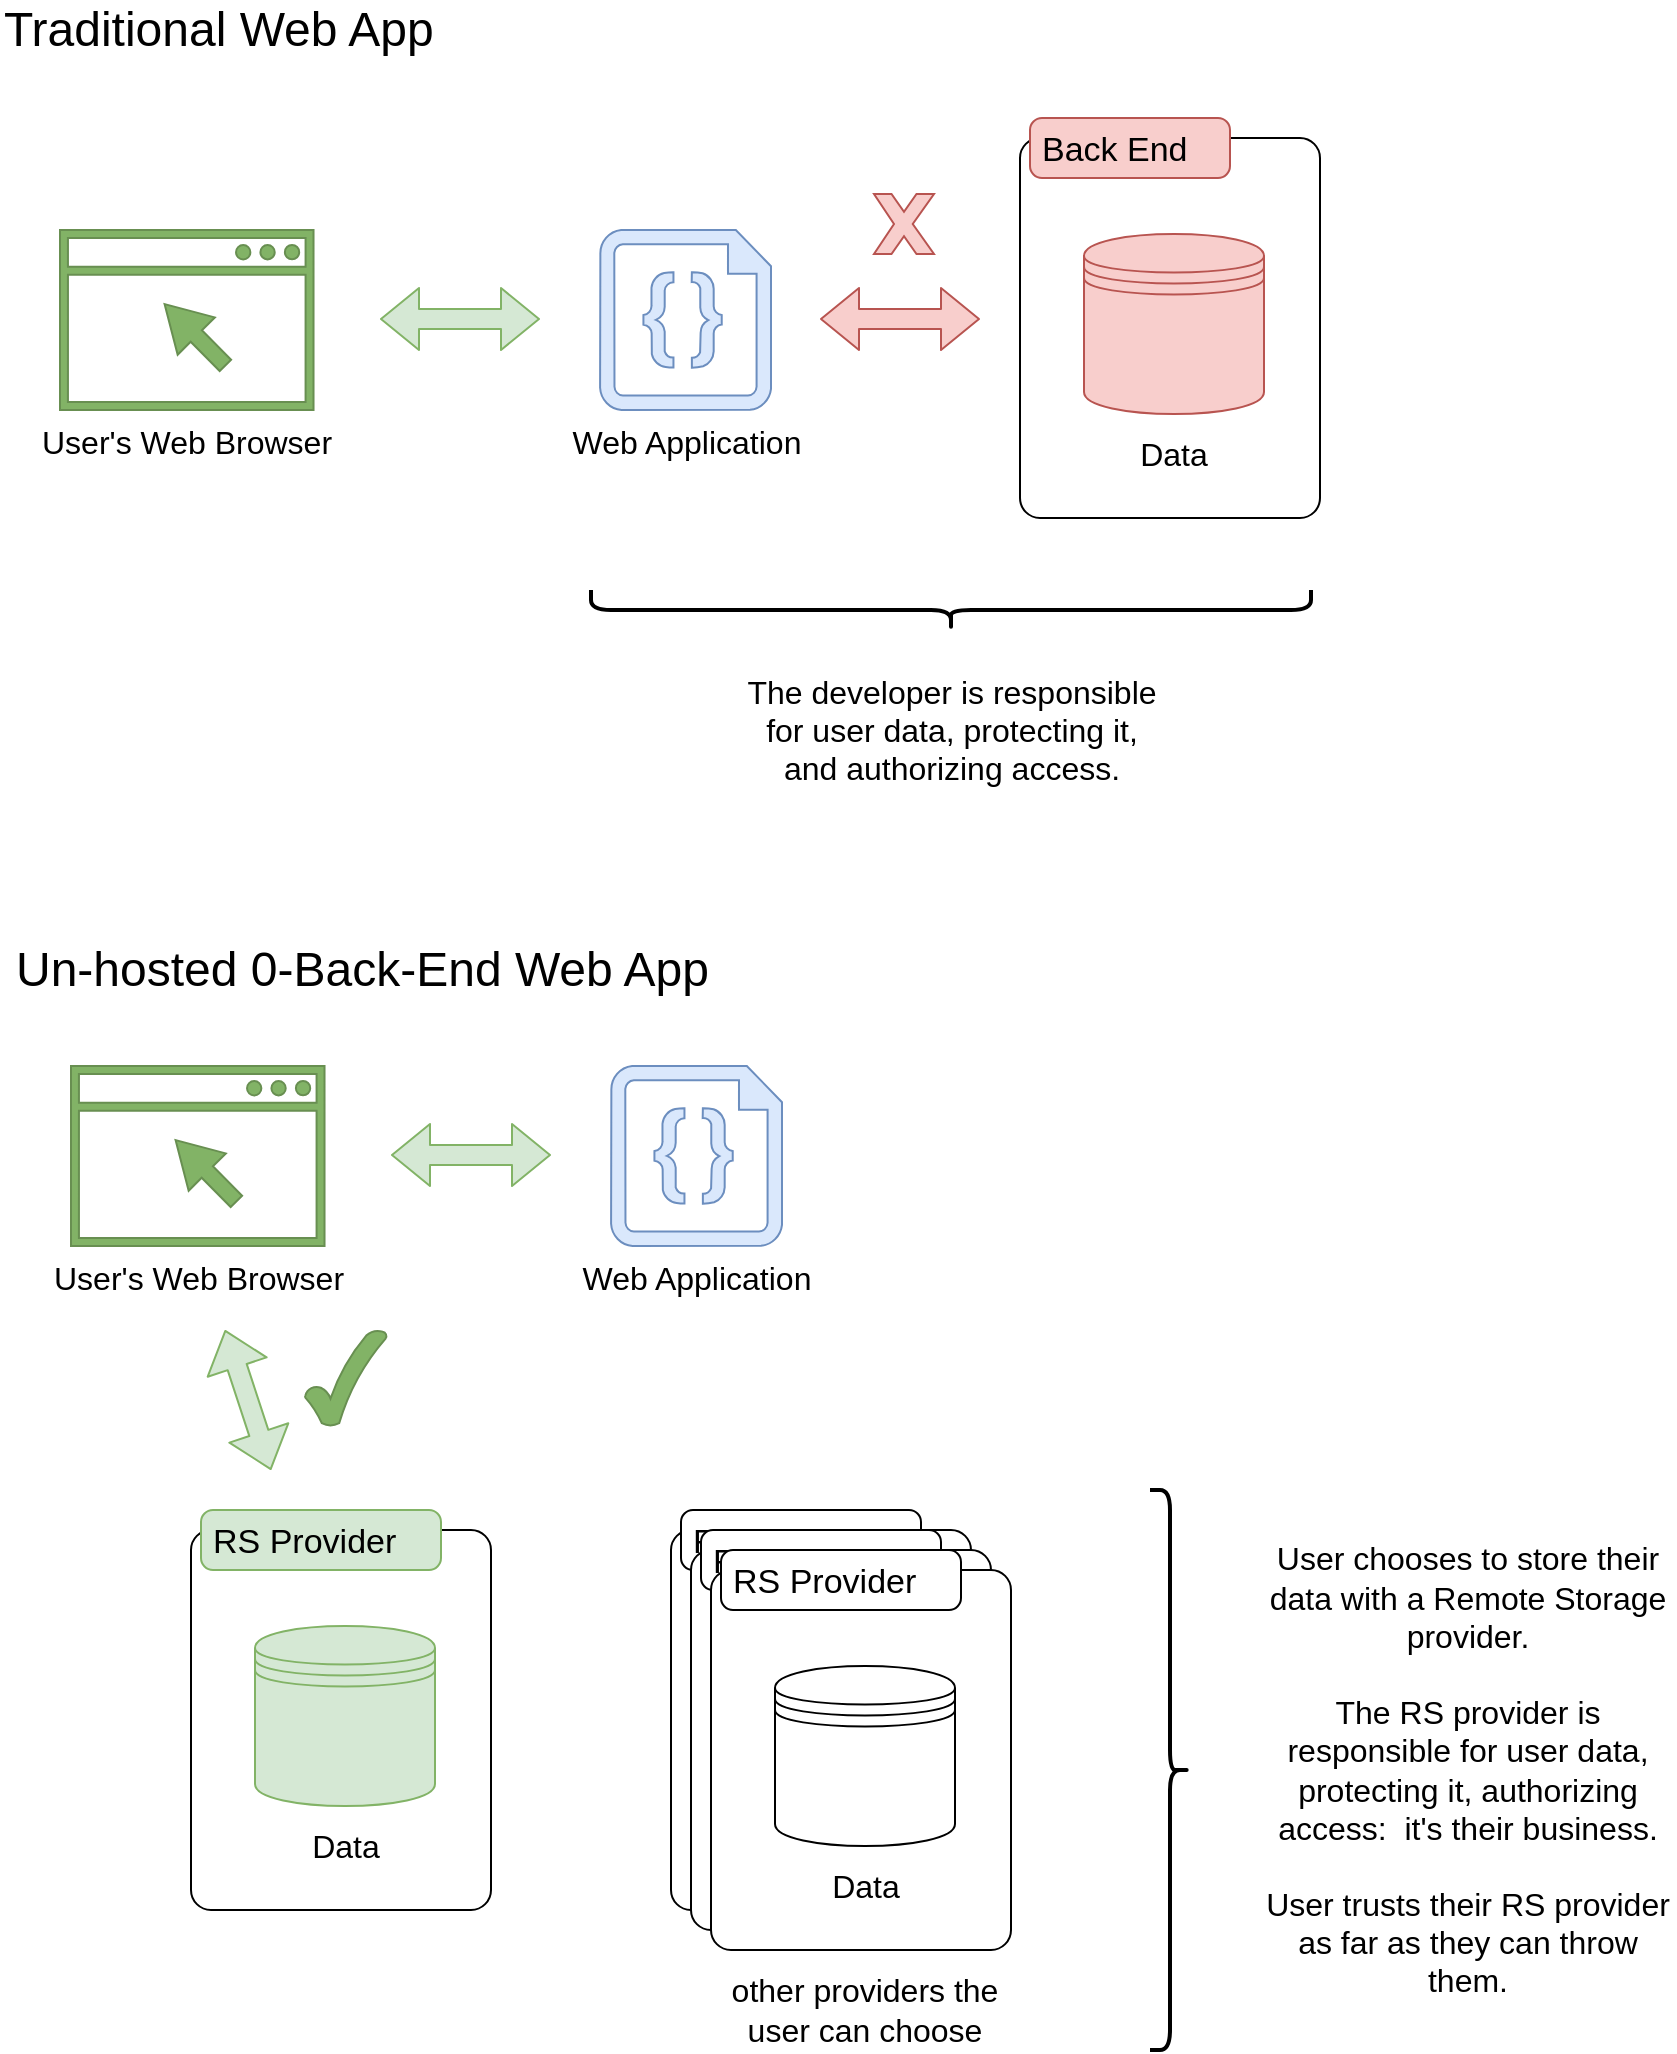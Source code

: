 <mxfile version="13.9.5" type="device"><diagram id="GIt6TcGexYV046xw3xwl" name="Page-1"><mxGraphModel dx="1086" dy="966" grid="1" gridSize="10" guides="1" tooltips="1" connect="1" arrows="1" fold="1" page="1" pageScale="1" pageWidth="1200" pageHeight="1600" math="0" shadow="0"><root><mxCell id="0"/><mxCell id="1" parent="0"/><mxCell id="QINu977nhlyCJ0F-MYU_-18" value="" style="shape=mxgraph.mockup.containers.marginRect;rectMarginTop=10;strokeWidth=1;dashed=0;rounded=1;arcSize=5;recursiveResize=0;fontSize=24;align=left;" parent="1" vertex="1"><mxGeometry x="720" y="154" width="150" height="200" as="geometry"/></mxCell><mxCell id="QINu977nhlyCJ0F-MYU_-19" value="Back End" style="shape=rect;strokeColor=#b85450;fillColor=#f8cecc;strokeWidth=1;dashed=0;rounded=1;arcSize=20;fontSize=17;spacing=2;spacingTop=-2;align=left;autosize=1;spacingLeft=4;resizeWidth=0;resizeHeight=0;perimeter=none;" parent="QINu977nhlyCJ0F-MYU_-18" vertex="1"><mxGeometry x="5" width="100" height="30" as="geometry"/></mxCell><mxCell id="QINu977nhlyCJ0F-MYU_-1" value="User's Web Browser" style="pointerEvents=1;shadow=0;dashed=0;html=1;aspect=fixed;labelPosition=center;verticalLabelPosition=bottom;verticalAlign=top;align=center;outlineConnect=0;shape=mxgraph.vvd.web_browser;fontSize=16;fillColor=#82B366;strokeColor=#688F51;" parent="1" vertex="1"><mxGeometry x="240" y="210" width="126.76" height="90" as="geometry"/></mxCell><mxCell id="QINu977nhlyCJ0F-MYU_-2" value="Web Application" style="verticalLabelPosition=bottom;html=1;verticalAlign=top;align=center;strokeColor=#6c8ebf;fillColor=#dae8fc;shape=mxgraph.azure.code_file;pointerEvents=1;fontSize=16;" parent="1" vertex="1"><mxGeometry x="510" y="210" width="85.5" height="90" as="geometry"/></mxCell><mxCell id="QINu977nhlyCJ0F-MYU_-3" value="" style="shape=datastore;whiteSpace=wrap;html=1;strokeColor=#b85450;fillColor=#f8cecc;fontSize=16;" parent="1" vertex="1"><mxGeometry x="752" y="212" width="90" height="90" as="geometry"/></mxCell><mxCell id="QINu977nhlyCJ0F-MYU_-4" value="Data" style="text;html=1;strokeColor=none;fillColor=none;align=center;verticalAlign=middle;whiteSpace=wrap;rounded=0;fontSize=16;" parent="1" vertex="1"><mxGeometry x="777" y="312" width="40" height="20" as="geometry"/></mxCell><mxCell id="QINu977nhlyCJ0F-MYU_-5" value="" style="shape=flexArrow;endArrow=classic;startArrow=classic;html=1;fontSize=16;fillColor=#d5e8d4;strokeColor=#82b366;" parent="1" edge="1"><mxGeometry width="50" height="50" relative="1" as="geometry"><mxPoint x="400" y="254.5" as="sourcePoint"/><mxPoint x="480" y="254.5" as="targetPoint"/></mxGeometry></mxCell><mxCell id="QINu977nhlyCJ0F-MYU_-6" value="" style="shape=flexArrow;endArrow=classic;startArrow=classic;html=1;fontSize=16;fillColor=#f8cecc;strokeColor=#b85450;" parent="1" edge="1"><mxGeometry width="50" height="50" relative="1" as="geometry"><mxPoint x="620" y="254.5" as="sourcePoint"/><mxPoint x="700" y="254.5" as="targetPoint"/></mxGeometry></mxCell><mxCell id="QINu977nhlyCJ0F-MYU_-7" value="" style="verticalLabelPosition=bottom;verticalAlign=top;html=1;shape=mxgraph.basic.x;strokeColor=#b85450;fillColor=#f8cecc;fontSize=16;" parent="1" vertex="1"><mxGeometry x="647" y="192" width="30" height="30" as="geometry"/></mxCell><mxCell id="QINu977nhlyCJ0F-MYU_-8" value="User's Web Browser" style="pointerEvents=1;shadow=0;dashed=0;html=1;aspect=fixed;labelPosition=center;verticalLabelPosition=bottom;verticalAlign=top;align=center;outlineConnect=0;shape=mxgraph.vvd.web_browser;fontSize=16;fillColor=#82B366;strokeColor=#688F51;" parent="1" vertex="1"><mxGeometry x="245.5" y="628" width="126.76" height="90" as="geometry"/></mxCell><mxCell id="QINu977nhlyCJ0F-MYU_-9" value="Web Application" style="verticalLabelPosition=bottom;html=1;verticalAlign=top;align=center;strokeColor=#6c8ebf;fillColor=#dae8fc;shape=mxgraph.azure.code_file;pointerEvents=1;fontSize=16;" parent="1" vertex="1"><mxGeometry x="515.5" y="628" width="85.5" height="90" as="geometry"/></mxCell><mxCell id="QINu977nhlyCJ0F-MYU_-12" value="" style="shape=flexArrow;endArrow=classic;startArrow=classic;html=1;fontSize=16;fillColor=#d5e8d4;strokeColor=#82b366;" parent="1" edge="1"><mxGeometry width="50" height="50" relative="1" as="geometry"><mxPoint x="405.5" y="672.5" as="sourcePoint"/><mxPoint x="485.5" y="672.5" as="targetPoint"/></mxGeometry></mxCell><mxCell id="QINu977nhlyCJ0F-MYU_-13" value="" style="shape=flexArrow;endArrow=classic;startArrow=classic;html=1;fontSize=16;fillColor=#d5e8d4;strokeColor=#82b366;" parent="1" edge="1"><mxGeometry width="50" height="50" relative="1" as="geometry"><mxPoint x="322.5" y="760" as="sourcePoint"/><mxPoint x="345.5" y="830" as="targetPoint"/></mxGeometry></mxCell><mxCell id="QINu977nhlyCJ0F-MYU_-15" value="Traditional Web App" style="text;html=1;strokeColor=none;fillColor=none;align=left;verticalAlign=middle;whiteSpace=wrap;rounded=0;fontSize=24;" parent="1" vertex="1"><mxGeometry x="210" y="100" width="250" height="20" as="geometry"/></mxCell><mxCell id="QINu977nhlyCJ0F-MYU_-16" value="Un-hosted 0-Back-End Web App" style="text;html=1;strokeColor=none;fillColor=none;align=left;verticalAlign=middle;whiteSpace=wrap;rounded=0;fontSize=24;" parent="1" vertex="1"><mxGeometry x="215.5" y="570" width="380" height="20" as="geometry"/></mxCell><mxCell id="QINu977nhlyCJ0F-MYU_-17" value="" style="verticalLabelPosition=bottom;verticalAlign=top;html=1;shape=mxgraph.basic.tick;strokeColor=#688F51;fillColor=#82B366;fontSize=24;align=left;" parent="1" vertex="1"><mxGeometry x="362.5" y="760" width="40.8" height="48" as="geometry"/></mxCell><mxCell id="QINu977nhlyCJ0F-MYU_-20" value="" style="shape=mxgraph.mockup.containers.marginRect;rectMarginTop=10;strokeWidth=1;dashed=0;rounded=1;arcSize=5;recursiveResize=0;fontSize=24;align=left;" parent="1" vertex="1"><mxGeometry x="305.5" y="850" width="150" height="200" as="geometry"/></mxCell><mxCell id="QINu977nhlyCJ0F-MYU_-21" value="RS Provider" style="shape=rect;strokeColor=#82b366;fillColor=#d5e8d4;strokeWidth=1;dashed=0;rounded=1;arcSize=20;fontSize=17;spacing=2;spacingTop=-2;align=left;autosize=1;spacingLeft=4;resizeWidth=0;resizeHeight=0;perimeter=none;" parent="QINu977nhlyCJ0F-MYU_-20" vertex="1"><mxGeometry x="5" width="120" height="30" as="geometry"/></mxCell><mxCell id="QINu977nhlyCJ0F-MYU_-22" value="" style="shape=datastore;whiteSpace=wrap;html=1;strokeColor=#82b366;fillColor=#d5e8d4;fontSize=16;" parent="1" vertex="1"><mxGeometry x="337.5" y="908" width="90" height="90" as="geometry"/></mxCell><mxCell id="QINu977nhlyCJ0F-MYU_-23" value="Data" style="text;html=1;strokeColor=none;fillColor=none;align=center;verticalAlign=middle;whiteSpace=wrap;rounded=0;fontSize=16;" parent="1" vertex="1"><mxGeometry x="362.5" y="1008" width="40" height="20" as="geometry"/></mxCell><mxCell id="QINu977nhlyCJ0F-MYU_-24" value="" style="shape=mxgraph.mockup.containers.marginRect;rectMarginTop=10;strokeWidth=1;dashed=0;rounded=1;arcSize=5;recursiveResize=0;fontSize=24;align=left;" parent="1" vertex="1"><mxGeometry x="545.5" y="850" width="150" height="200" as="geometry"/></mxCell><mxCell id="QINu977nhlyCJ0F-MYU_-25" value="RS Provider" style="shape=rect;strokeWidth=1;dashed=0;rounded=1;arcSize=20;fontSize=17;spacing=2;spacingTop=-2;align=left;autosize=1;spacingLeft=4;resizeWidth=0;resizeHeight=0;perimeter=none;" parent="QINu977nhlyCJ0F-MYU_-24" vertex="1"><mxGeometry x="5" width="120" height="30" as="geometry"/></mxCell><mxCell id="QINu977nhlyCJ0F-MYU_-26" value="" style="shape=datastore;whiteSpace=wrap;html=1;fontSize=16;" parent="1" vertex="1"><mxGeometry x="577.5" y="908" width="90" height="90" as="geometry"/></mxCell><mxCell id="QINu977nhlyCJ0F-MYU_-27" value="Data" style="text;html=1;strokeColor=none;fillColor=none;align=center;verticalAlign=middle;whiteSpace=wrap;rounded=0;fontSize=16;" parent="1" vertex="1"><mxGeometry x="602.5" y="1008" width="40" height="20" as="geometry"/></mxCell><mxCell id="QINu977nhlyCJ0F-MYU_-28" value="" style="shape=mxgraph.mockup.containers.marginRect;rectMarginTop=10;strokeWidth=1;dashed=0;rounded=1;arcSize=5;recursiveResize=0;fontSize=24;align=left;" parent="1" vertex="1"><mxGeometry x="555.5" y="860" width="150" height="200" as="geometry"/></mxCell><mxCell id="QINu977nhlyCJ0F-MYU_-29" value="RS Provider" style="shape=rect;strokeWidth=1;dashed=0;rounded=1;arcSize=20;fontSize=17;spacing=2;spacingTop=-2;align=left;autosize=1;spacingLeft=4;resizeWidth=0;resizeHeight=0;perimeter=none;" parent="QINu977nhlyCJ0F-MYU_-28" vertex="1"><mxGeometry x="5" width="120" height="30" as="geometry"/></mxCell><mxCell id="QINu977nhlyCJ0F-MYU_-30" value="" style="shape=datastore;whiteSpace=wrap;html=1;fontSize=16;" parent="1" vertex="1"><mxGeometry x="587.5" y="918" width="90" height="90" as="geometry"/></mxCell><mxCell id="QINu977nhlyCJ0F-MYU_-31" value="Data" style="text;html=1;strokeColor=none;fillColor=none;align=center;verticalAlign=middle;whiteSpace=wrap;rounded=0;fontSize=16;" parent="1" vertex="1"><mxGeometry x="612.5" y="1018" width="40" height="20" as="geometry"/></mxCell><mxCell id="QINu977nhlyCJ0F-MYU_-32" value="" style="shape=mxgraph.mockup.containers.marginRect;rectMarginTop=10;strokeWidth=1;dashed=0;rounded=1;arcSize=5;recursiveResize=0;fontSize=24;align=left;" parent="1" vertex="1"><mxGeometry x="565.5" y="870" width="150" height="200" as="geometry"/></mxCell><mxCell id="QINu977nhlyCJ0F-MYU_-33" value="RS Provider" style="shape=rect;strokeWidth=1;dashed=0;rounded=1;arcSize=20;fontSize=17;spacing=2;spacingTop=-2;align=left;autosize=1;spacingLeft=4;resizeWidth=0;resizeHeight=0;perimeter=none;" parent="QINu977nhlyCJ0F-MYU_-32" vertex="1"><mxGeometry x="5" width="120" height="30" as="geometry"/></mxCell><mxCell id="QINu977nhlyCJ0F-MYU_-34" value="" style="shape=datastore;whiteSpace=wrap;html=1;fontSize=16;" parent="1" vertex="1"><mxGeometry x="597.5" y="928" width="90" height="90" as="geometry"/></mxCell><mxCell id="QINu977nhlyCJ0F-MYU_-35" value="Data" style="text;html=1;strokeColor=none;fillColor=none;align=center;verticalAlign=middle;whiteSpace=wrap;rounded=0;fontSize=16;" parent="1" vertex="1"><mxGeometry x="622.5" y="1028" width="40" height="20" as="geometry"/></mxCell><mxCell id="QINu977nhlyCJ0F-MYU_-36" value="other providers the user can choose" style="text;html=1;strokeColor=none;fillColor=none;align=center;verticalAlign=middle;whiteSpace=wrap;rounded=0;fontSize=16;" parent="1" vertex="1"><mxGeometry x="565" y="1090" width="155" height="20" as="geometry"/></mxCell><mxCell id="QINu977nhlyCJ0F-MYU_-38" value="" style="shape=curlyBracket;whiteSpace=wrap;html=1;rounded=1;fontSize=16;align=left;rotation=-90;strokeWidth=2;" parent="1" vertex="1"><mxGeometry x="675.5" y="220" width="20" height="360" as="geometry"/></mxCell><mxCell id="QINu977nhlyCJ0F-MYU_-39" value="The developer is responsible for user data, protecting it, and authorizing access." style="text;html=1;strokeColor=none;fillColor=none;align=center;verticalAlign=middle;whiteSpace=wrap;rounded=0;fontSize=16;" parent="1" vertex="1"><mxGeometry x="581.75" y="450" width="207.5" height="20" as="geometry"/></mxCell><mxCell id="QINu977nhlyCJ0F-MYU_-40" value="" style="shape=curlyBracket;whiteSpace=wrap;html=1;rounded=1;fontSize=16;align=left;rotation=-180;strokeWidth=2;" parent="1" vertex="1"><mxGeometry x="785" y="840" width="20" height="280" as="geometry"/></mxCell><mxCell id="QINu977nhlyCJ0F-MYU_-41" value="User chooses to store their data with a Remote Storage provider.&lt;br&gt;&lt;br&gt;The RS provider is responsible for user data, protecting it, authorizing access:&amp;nbsp; it's their business.&lt;br&gt;&lt;br&gt;User trusts their RS provider as far as they can throw them." style="text;html=1;strokeColor=none;fillColor=none;align=center;verticalAlign=middle;whiteSpace=wrap;rounded=0;fontSize=16;" parent="1" vertex="1"><mxGeometry x="840" y="970" width="207.5" height="20" as="geometry"/></mxCell></root></mxGraphModel></diagram></mxfile>